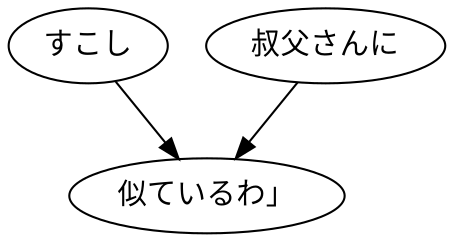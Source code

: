 digraph graph6851 {
	node0 [label="すこし"];
	node1 [label="叔父さんに"];
	node2 [label="似ているわ」"];
	node0 -> node2;
	node1 -> node2;
}
